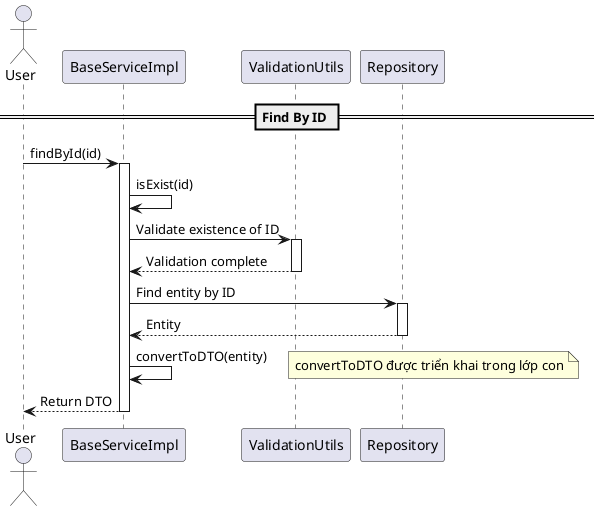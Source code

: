 @startuml FindById

actor User
participant "BaseServiceImpl" as BSI
participant "ValidationUtils" as VU
participant "Repository" as REP

== Find By ID ==
User -> BSI: findById(id)
activate BSI

BSI -> BSI: isExist(id)
BSI -> VU: Validate existence of ID
activate VU
VU --> BSI: Validation complete
deactivate VU

BSI -> REP: Find entity by ID
activate REP
REP --> BSI: Entity
deactivate REP

BSI -> BSI: convertToDTO(entity)
note right: convertToDTO được triển khai trong lớp con
BSI --> User: Return DTO
deactivate BSI



@enduml
